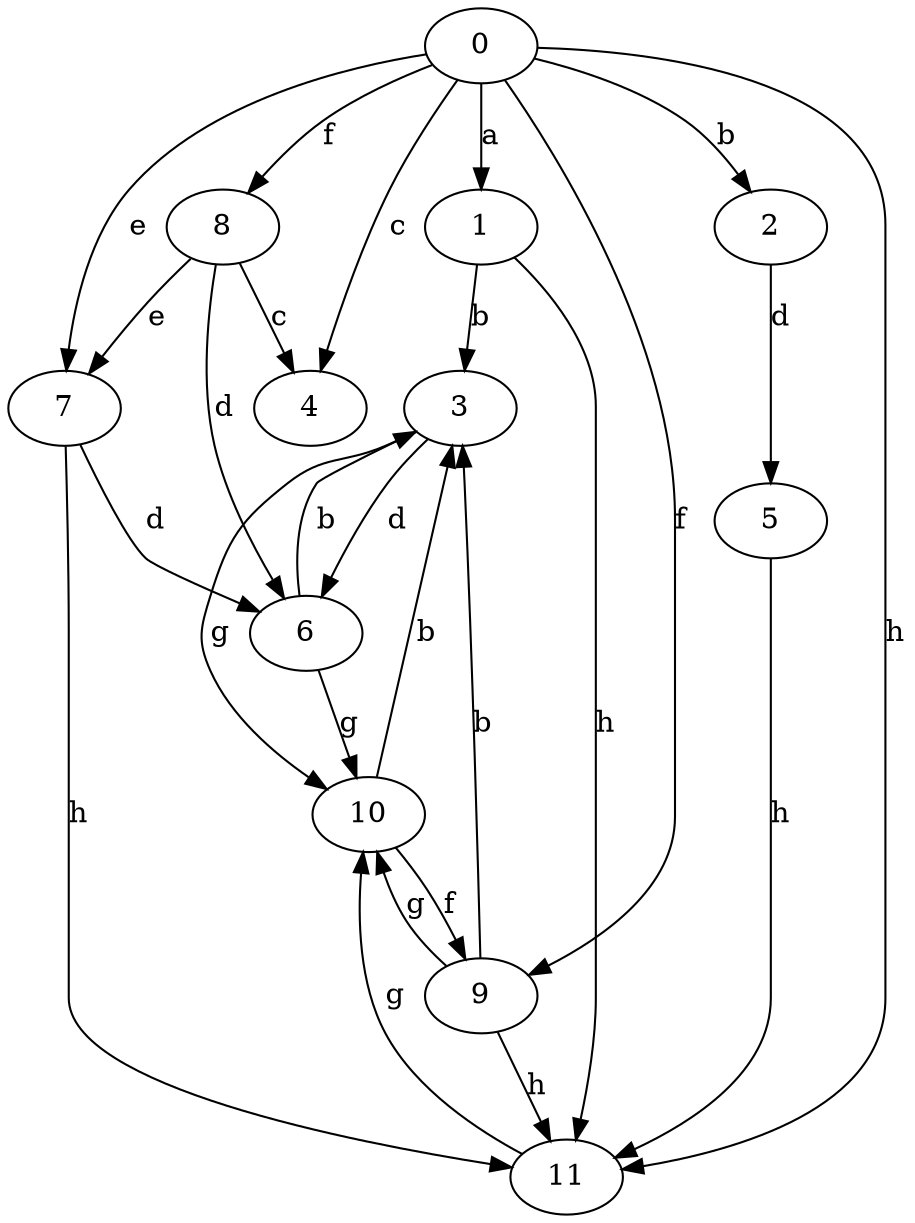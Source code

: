 strict digraph  {
0;
1;
2;
3;
4;
5;
6;
7;
8;
9;
10;
11;
0 -> 1  [label=a];
0 -> 2  [label=b];
0 -> 4  [label=c];
0 -> 7  [label=e];
0 -> 8  [label=f];
0 -> 9  [label=f];
0 -> 11  [label=h];
1 -> 3  [label=b];
1 -> 11  [label=h];
2 -> 5  [label=d];
3 -> 6  [label=d];
3 -> 10  [label=g];
5 -> 11  [label=h];
6 -> 3  [label=b];
6 -> 10  [label=g];
7 -> 6  [label=d];
7 -> 11  [label=h];
8 -> 4  [label=c];
8 -> 6  [label=d];
8 -> 7  [label=e];
9 -> 3  [label=b];
9 -> 10  [label=g];
9 -> 11  [label=h];
10 -> 3  [label=b];
10 -> 9  [label=f];
11 -> 10  [label=g];
}
